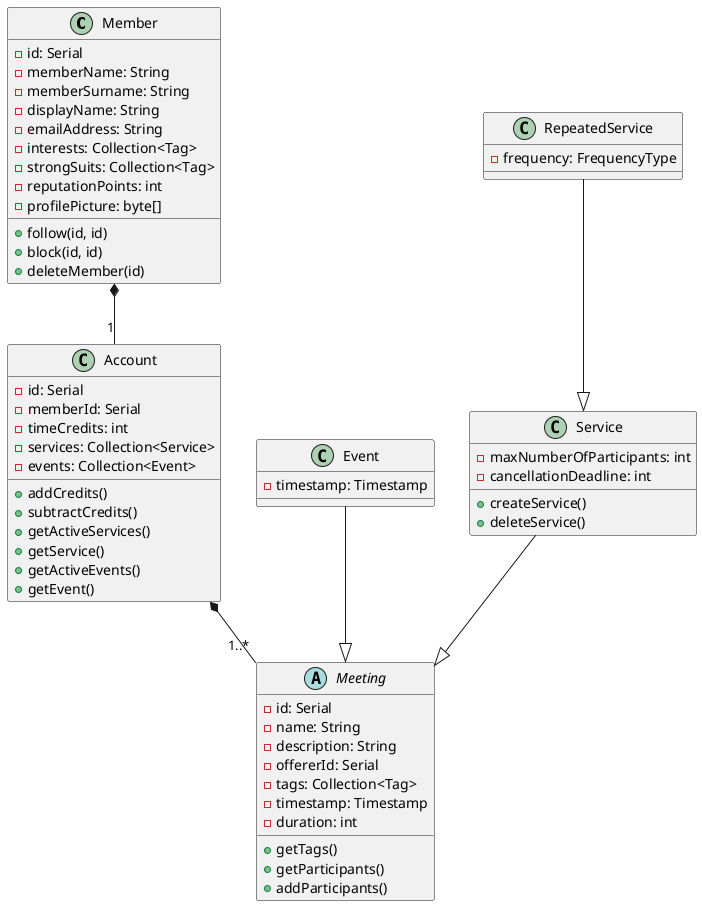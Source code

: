 @startuml
class Member {
  -id: Serial
  -memberName: String
  -memberSurname: String
  -displayName: String
  -emailAddress: String
  -interests: Collection<Tag>
  -strongSuits: Collection<Tag>
  -reputationPoints: int
  -profilePicture: byte[]

  +follow(id, id)
  +block(id, id)
  +deleteMember(id)
}
class Account {
    -id: Serial
    -memberId: Serial
    -timeCredits: int
    -services: Collection<Service>
    -events: Collection<Event>

    +addCredits()
    +subtractCredits()
    +getActiveServices()
    +getService()
    +getActiveEvents()
    +getEvent()
}
Member *-- "1" Account

abstract class Meeting {
    -id: Serial
    -name: String
    -description: String
    -offererId: Serial
    -tags: Collection<Tag>
    -timestamp: Timestamp
    -duration: int

    +getTags()
    +getParticipants()
    +addParticipants()
}

class Event {
    -timestamp: Timestamp
}
Event --|> Meeting

class Service {
    -maxNumberOfParticipants: int
    -cancellationDeadline: int
    +createService()
    +deleteService()
}
Service --|> Meeting

class RepeatedService {
    -frequency: FrequencyType
}

RepeatedService --|> Service


Account *-- "1..*" Meeting



@enduml